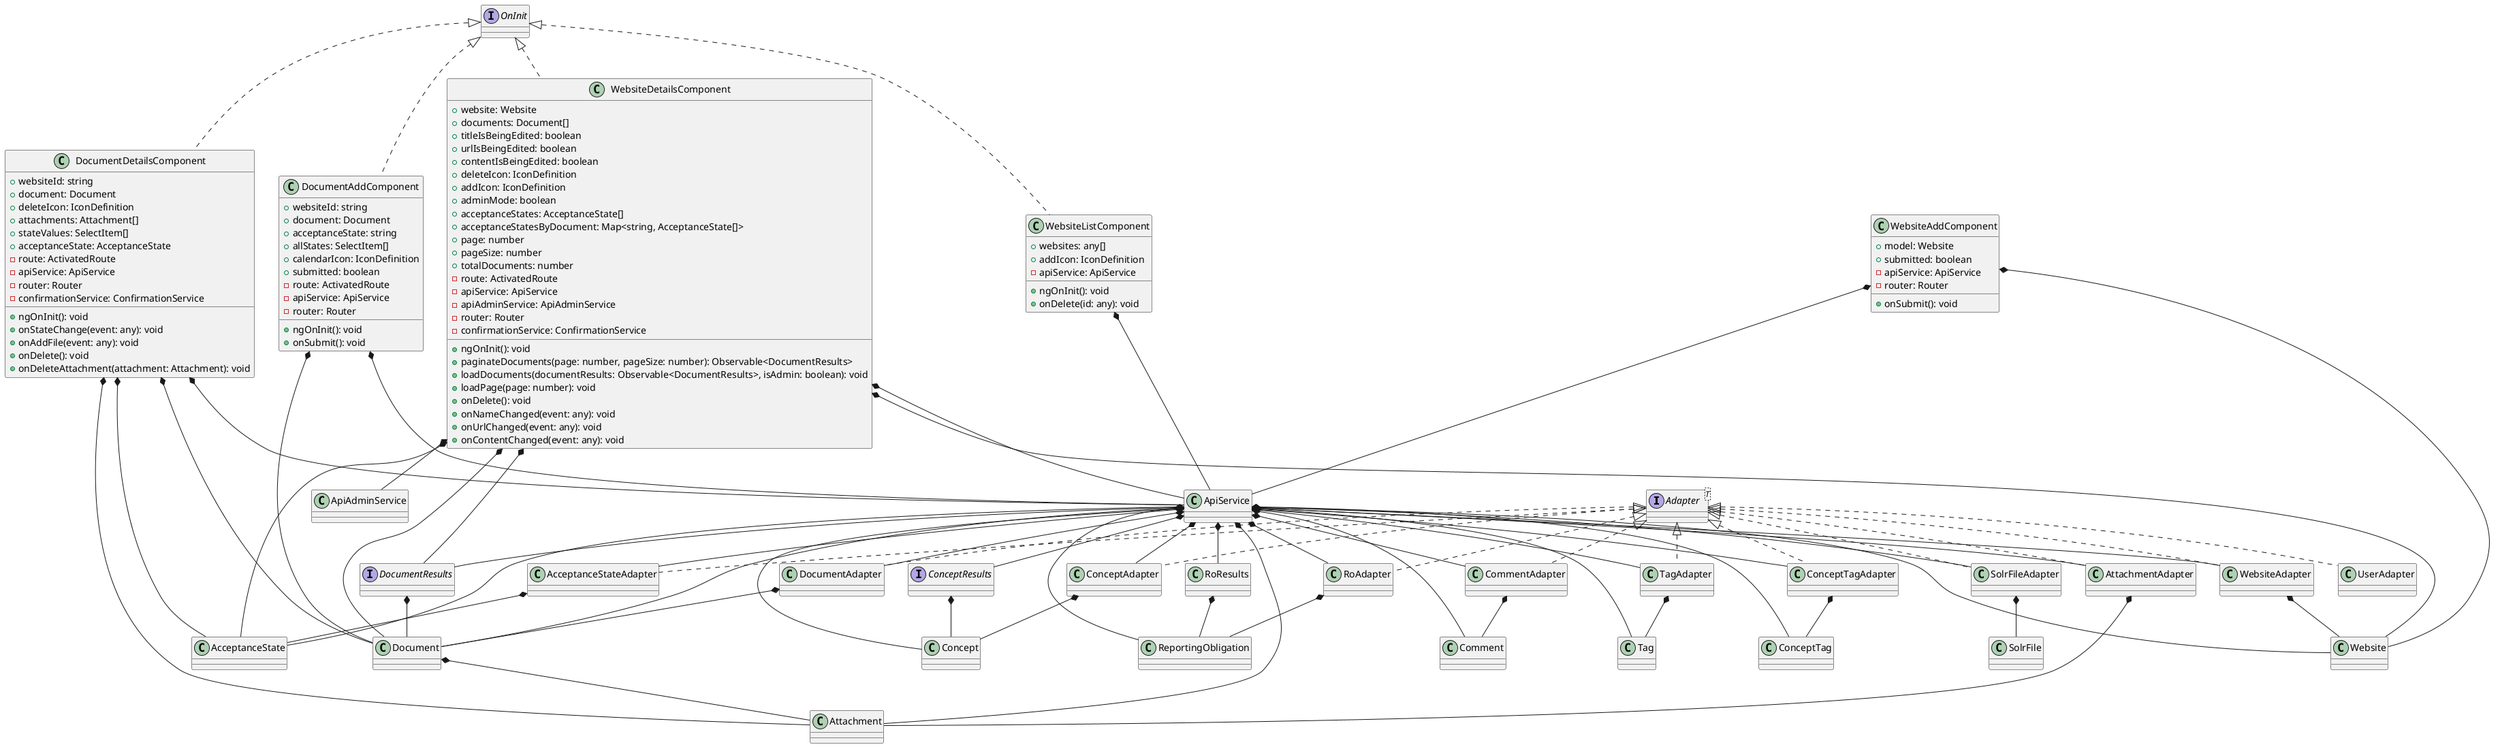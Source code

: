 @startuml
interface Adapter<T> {
}
class SolrFile {
}
class SolrFileAdapter implements Adapter {
}
class Attachment {
}
class AttachmentAdapter implements Adapter {
}
interface DocumentResults {
}
class Document {
}
class DocumentAdapter implements Adapter {
}
class Website {
}
class WebsiteAdapter implements Adapter {
}
class AcceptanceState {
}
class AcceptanceStateAdapter implements Adapter {
}
class Comment {
}
class CommentAdapter implements Adapter {
}
class Tag {
}
class TagAdapter implements Adapter {
}
interface ConceptResults {
}
class Concept {
}
class ConceptAdapter implements Adapter {
}
class ConceptTag {
}
class ConceptTagAdapter implements Adapter {
}
class RoResults {
}
class ReportingObligation {
}
class RoAdapter implements Adapter {
}
class ApiService {
}
class UserAdapter implements Adapter {
}
class ApiAdminService {
}
class WebsiteListComponent implements OnInit {
    +websites: any[]
    +addIcon: IconDefinition
    -apiService: ApiService
    +ngOnInit(): void
    +onDelete(id: any): void
}
class WebsiteAddComponent {
    +model: Website
    +submitted: boolean
    -apiService: ApiService
    -router: Router
    +onSubmit(): void
}
class WebsiteDetailsComponent implements OnInit {
    +website: Website
    +documents: Document[]
    +titleIsBeingEdited: boolean
    +urlIsBeingEdited: boolean
    +contentIsBeingEdited: boolean
    +deleteIcon: IconDefinition
    +addIcon: IconDefinition
    +adminMode: boolean
    +acceptanceStates: AcceptanceState[]
    +acceptanceStatesByDocument: Map<string, AcceptanceState[]>
    +page: number
    +pageSize: number
    +totalDocuments: number
    -route: ActivatedRoute
    -apiService: ApiService
    -apiAdminService: ApiAdminService
    -router: Router
    -confirmationService: ConfirmationService
    +ngOnInit(): void
    +paginateDocuments(page: number, pageSize: number): Observable<DocumentResults>
    +loadDocuments(documentResults: Observable<DocumentResults>, isAdmin: boolean): void
    +loadPage(page: number): void
    +onDelete(): void
    +onNameChanged(event: any): void
    +onUrlChanged(event: any): void
    +onContentChanged(event: any): void
}
class DocumentAddComponent implements OnInit {
    +websiteId: string
    +document: Document
    +acceptanceState: string
    +allStates: SelectItem[]
    +calendarIcon: IconDefinition
    +submitted: boolean
    -route: ActivatedRoute
    -apiService: ApiService
    -router: Router
    +ngOnInit(): void
    +onSubmit(): void
}
class DocumentDetailsComponent implements OnInit {
    +websiteId: string
    +document: Document
    +deleteIcon: IconDefinition
    +attachments: Attachment[]
    +stateValues: SelectItem[]
    +acceptanceState: AcceptanceState
    -route: ActivatedRoute
    -apiService: ApiService
    -router: Router
    -confirmationService: ConfirmationService
    +ngOnInit(): void
    +onStateChange(event: any): void
    +onAddFile(event: any): void
    +onDelete(): void
    +onDeleteAttachment(attachment: Attachment): void
}
SolrFileAdapter *-- SolrFile
AttachmentAdapter *-- Attachment
DocumentResults *-- Document
Document *-- Attachment
DocumentAdapter *-- Document
WebsiteAdapter *-- Website
AcceptanceStateAdapter *-- AcceptanceState
CommentAdapter *-- Comment
TagAdapter *-- Tag
ConceptResults *-- Concept
ConceptAdapter *-- Concept
ConceptTagAdapter *-- ConceptTag
RoResults *-- ReportingObligation
RoAdapter *-- ReportingObligation
ApiService *-- ReportingObligation
ApiService *-- SolrFileAdapter
ApiService *-- DocumentAdapter
ApiService *-- WebsiteAdapter
ApiService *-- AttachmentAdapter
ApiService *-- AcceptanceStateAdapter
ApiService *-- CommentAdapter
ApiService *-- TagAdapter
ApiService *-- ConceptTagAdapter
ApiService *-- ConceptAdapter
ApiService *-- RoAdapter
ApiService *-- Website
ApiService *-- DocumentResults
ApiService *-- Document
ApiService *-- Attachment
ApiService *-- AcceptanceState
ApiService *-- Comment
ApiService *-- Tag
ApiService *-- ConceptResults
ApiService *-- Concept
ApiService *-- ConceptTag
ApiService *-- RoResults
WebsiteListComponent *-- ApiService
WebsiteAddComponent *-- Website
WebsiteAddComponent *-- ApiService
WebsiteDetailsComponent *-- Website
WebsiteDetailsComponent *-- Document
WebsiteDetailsComponent *-- AcceptanceState
WebsiteDetailsComponent *-- ApiService
WebsiteDetailsComponent *-- ApiAdminService
WebsiteDetailsComponent *-- DocumentResults
DocumentAddComponent *-- Document
DocumentAddComponent *-- ApiService
DocumentDetailsComponent *-- Document
DocumentDetailsComponent *-- Attachment
DocumentDetailsComponent *-- AcceptanceState
DocumentDetailsComponent *-- ApiService
@enduml